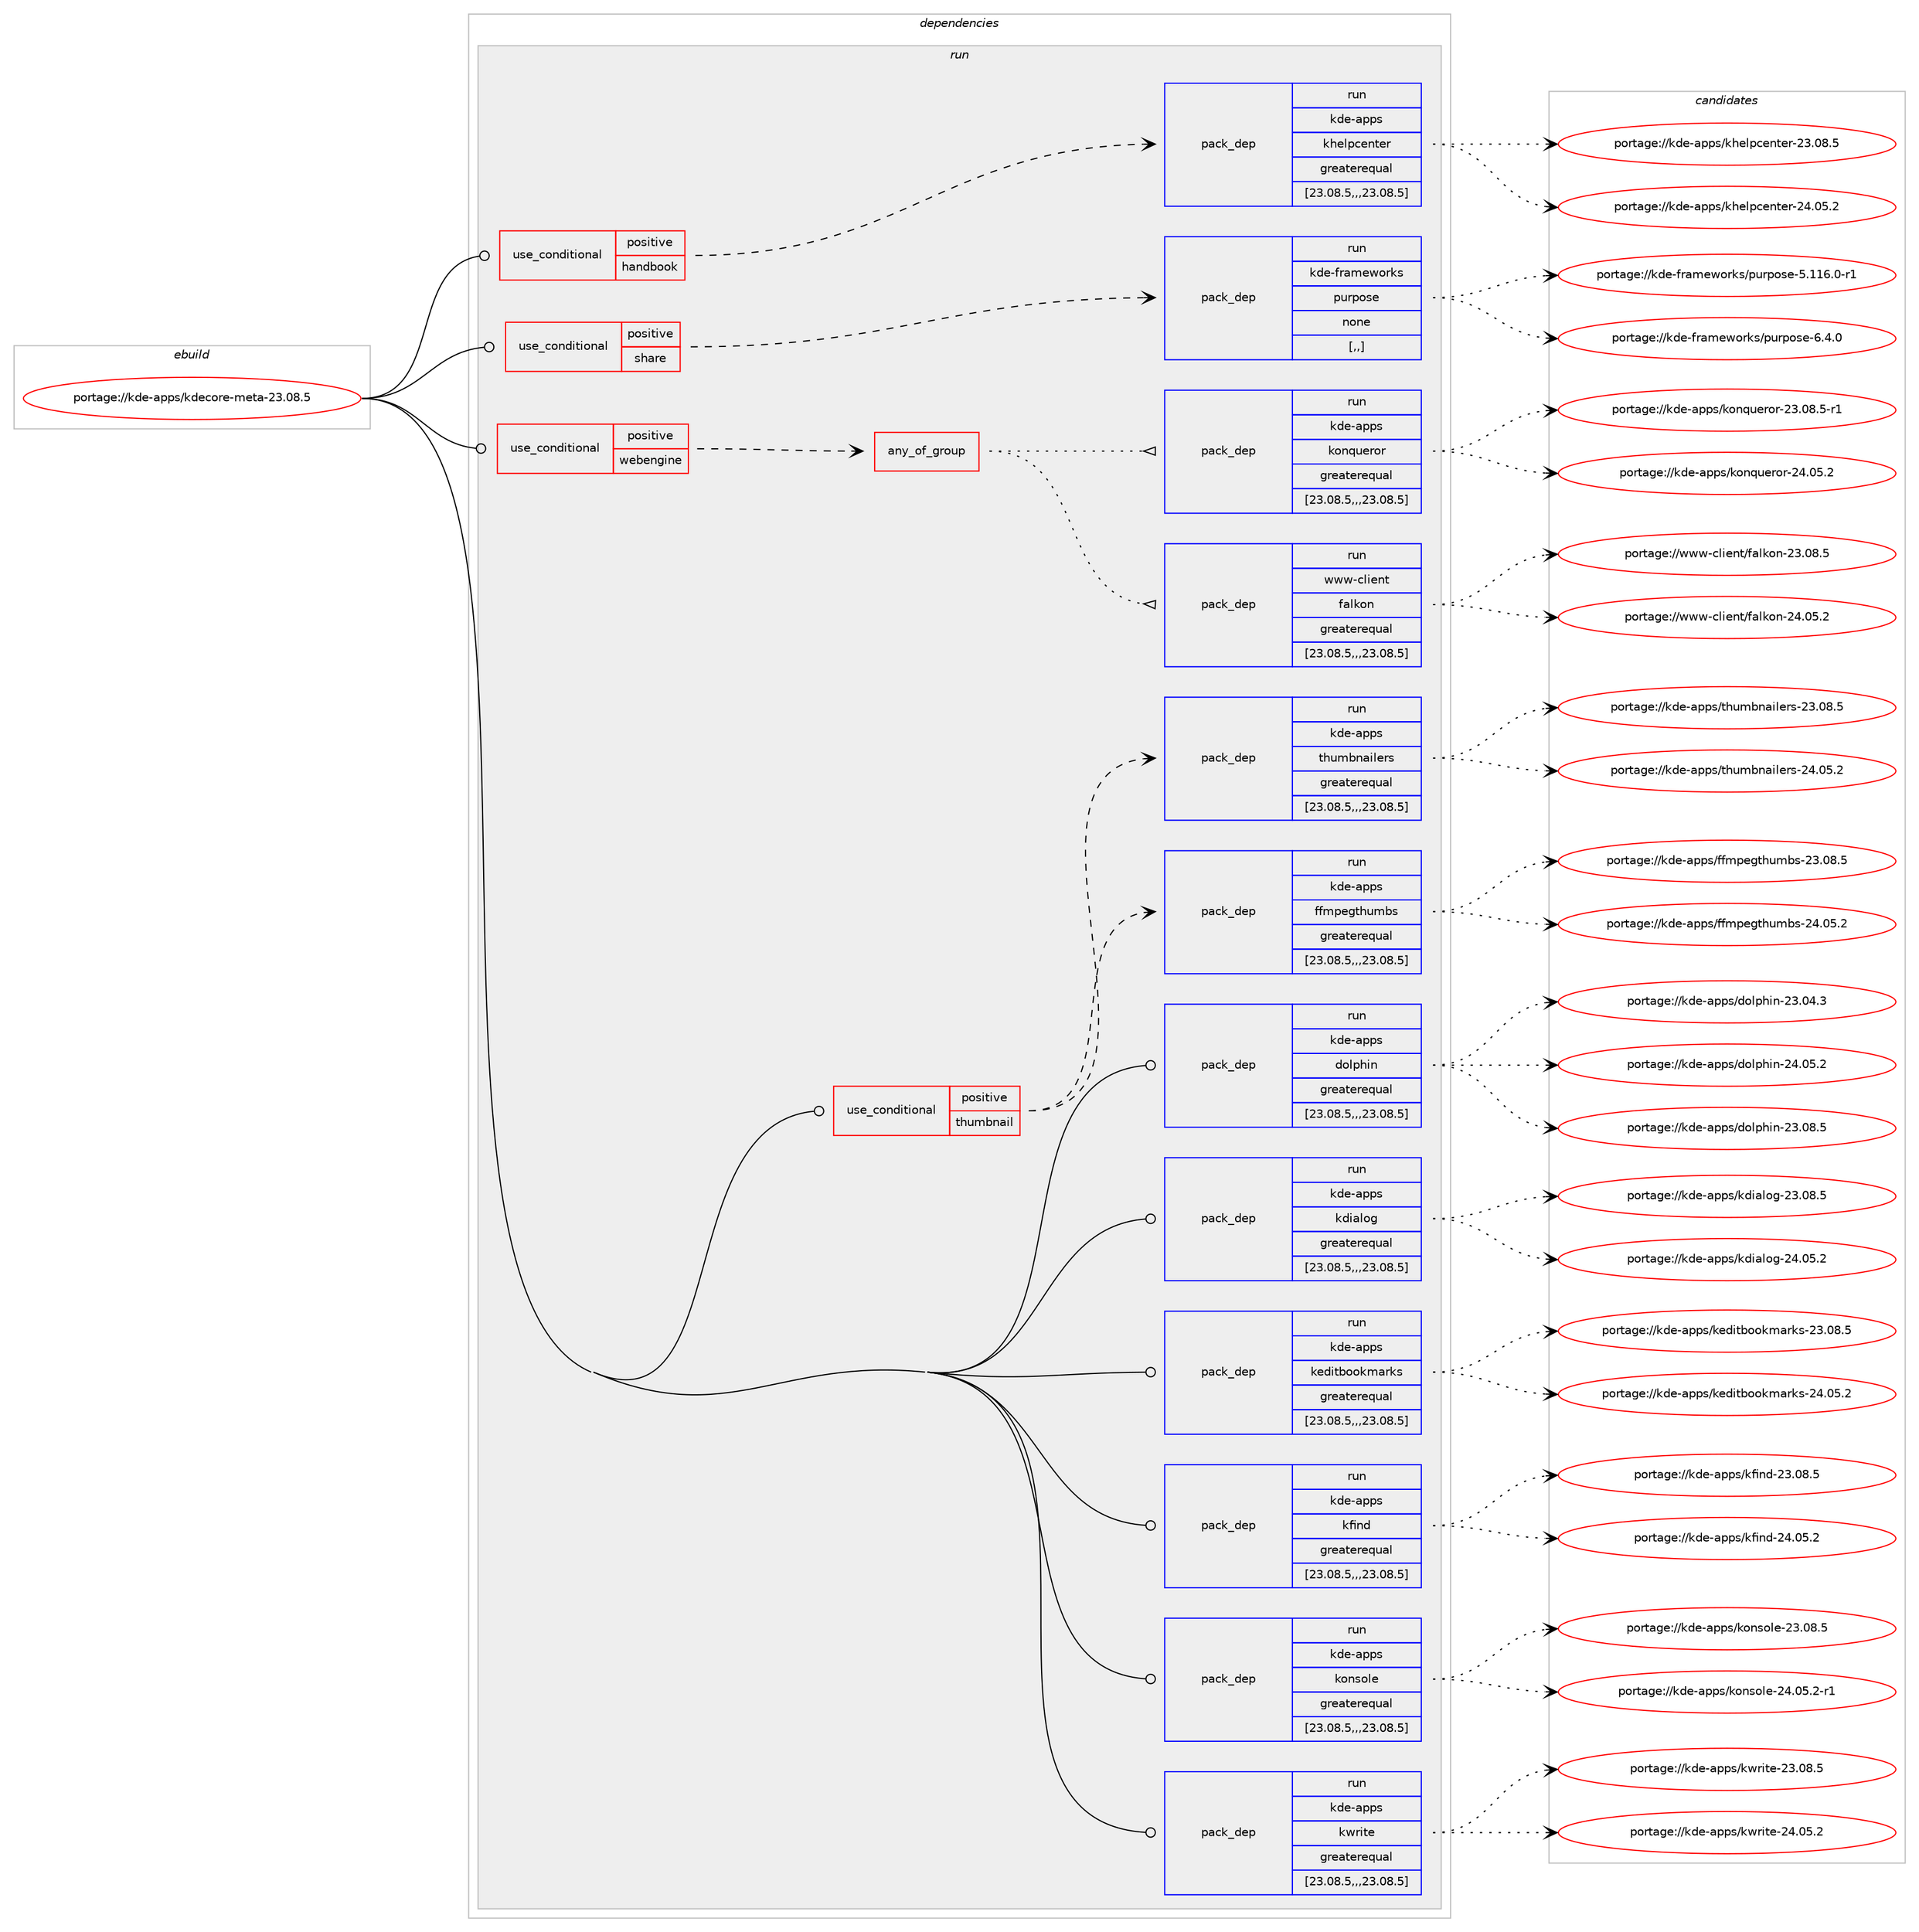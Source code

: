 digraph prolog {

# *************
# Graph options
# *************

newrank=true;
concentrate=true;
compound=true;
graph [rankdir=LR,fontname=Helvetica,fontsize=10,ranksep=1.5];#, ranksep=2.5, nodesep=0.2];
edge  [arrowhead=vee];
node  [fontname=Helvetica,fontsize=10];

# **********
# The ebuild
# **********

subgraph cluster_leftcol {
color=gray;
rank=same;
label=<<i>ebuild</i>>;
id [label="portage://kde-apps/kdecore-meta-23.08.5", color=red, width=4, href="../kde-apps/kdecore-meta-23.08.5.svg"];
}

# ****************
# The dependencies
# ****************

subgraph cluster_midcol {
color=gray;
label=<<i>dependencies</i>>;
subgraph cluster_compile {
fillcolor="#eeeeee";
style=filled;
label=<<i>compile</i>>;
}
subgraph cluster_compileandrun {
fillcolor="#eeeeee";
style=filled;
label=<<i>compile and run</i>>;
}
subgraph cluster_run {
fillcolor="#eeeeee";
style=filled;
label=<<i>run</i>>;
subgraph cond66753 {
dependency250365 [label=<<TABLE BORDER="0" CELLBORDER="1" CELLSPACING="0" CELLPADDING="4"><TR><TD ROWSPAN="3" CELLPADDING="10">use_conditional</TD></TR><TR><TD>positive</TD></TR><TR><TD>handbook</TD></TR></TABLE>>, shape=none, color=red];
subgraph pack181840 {
dependency250366 [label=<<TABLE BORDER="0" CELLBORDER="1" CELLSPACING="0" CELLPADDING="4" WIDTH="220"><TR><TD ROWSPAN="6" CELLPADDING="30">pack_dep</TD></TR><TR><TD WIDTH="110">run</TD></TR><TR><TD>kde-apps</TD></TR><TR><TD>khelpcenter</TD></TR><TR><TD>greaterequal</TD></TR><TR><TD>[23.08.5,,,23.08.5]</TD></TR></TABLE>>, shape=none, color=blue];
}
dependency250365:e -> dependency250366:w [weight=20,style="dashed",arrowhead="vee"];
}
id:e -> dependency250365:w [weight=20,style="solid",arrowhead="odot"];
subgraph cond66754 {
dependency250367 [label=<<TABLE BORDER="0" CELLBORDER="1" CELLSPACING="0" CELLPADDING="4"><TR><TD ROWSPAN="3" CELLPADDING="10">use_conditional</TD></TR><TR><TD>positive</TD></TR><TR><TD>share</TD></TR></TABLE>>, shape=none, color=red];
subgraph pack181841 {
dependency250368 [label=<<TABLE BORDER="0" CELLBORDER="1" CELLSPACING="0" CELLPADDING="4" WIDTH="220"><TR><TD ROWSPAN="6" CELLPADDING="30">pack_dep</TD></TR><TR><TD WIDTH="110">run</TD></TR><TR><TD>kde-frameworks</TD></TR><TR><TD>purpose</TD></TR><TR><TD>none</TD></TR><TR><TD>[,,]</TD></TR></TABLE>>, shape=none, color=blue];
}
dependency250367:e -> dependency250368:w [weight=20,style="dashed",arrowhead="vee"];
}
id:e -> dependency250367:w [weight=20,style="solid",arrowhead="odot"];
subgraph cond66755 {
dependency250369 [label=<<TABLE BORDER="0" CELLBORDER="1" CELLSPACING="0" CELLPADDING="4"><TR><TD ROWSPAN="3" CELLPADDING="10">use_conditional</TD></TR><TR><TD>positive</TD></TR><TR><TD>thumbnail</TD></TR></TABLE>>, shape=none, color=red];
subgraph pack181842 {
dependency250370 [label=<<TABLE BORDER="0" CELLBORDER="1" CELLSPACING="0" CELLPADDING="4" WIDTH="220"><TR><TD ROWSPAN="6" CELLPADDING="30">pack_dep</TD></TR><TR><TD WIDTH="110">run</TD></TR><TR><TD>kde-apps</TD></TR><TR><TD>ffmpegthumbs</TD></TR><TR><TD>greaterequal</TD></TR><TR><TD>[23.08.5,,,23.08.5]</TD></TR></TABLE>>, shape=none, color=blue];
}
dependency250369:e -> dependency250370:w [weight=20,style="dashed",arrowhead="vee"];
subgraph pack181843 {
dependency250371 [label=<<TABLE BORDER="0" CELLBORDER="1" CELLSPACING="0" CELLPADDING="4" WIDTH="220"><TR><TD ROWSPAN="6" CELLPADDING="30">pack_dep</TD></TR><TR><TD WIDTH="110">run</TD></TR><TR><TD>kde-apps</TD></TR><TR><TD>thumbnailers</TD></TR><TR><TD>greaterequal</TD></TR><TR><TD>[23.08.5,,,23.08.5]</TD></TR></TABLE>>, shape=none, color=blue];
}
dependency250369:e -> dependency250371:w [weight=20,style="dashed",arrowhead="vee"];
}
id:e -> dependency250369:w [weight=20,style="solid",arrowhead="odot"];
subgraph cond66756 {
dependency250372 [label=<<TABLE BORDER="0" CELLBORDER="1" CELLSPACING="0" CELLPADDING="4"><TR><TD ROWSPAN="3" CELLPADDING="10">use_conditional</TD></TR><TR><TD>positive</TD></TR><TR><TD>webengine</TD></TR></TABLE>>, shape=none, color=red];
subgraph any1612 {
dependency250373 [label=<<TABLE BORDER="0" CELLBORDER="1" CELLSPACING="0" CELLPADDING="4"><TR><TD CELLPADDING="10">any_of_group</TD></TR></TABLE>>, shape=none, color=red];subgraph pack181844 {
dependency250374 [label=<<TABLE BORDER="0" CELLBORDER="1" CELLSPACING="0" CELLPADDING="4" WIDTH="220"><TR><TD ROWSPAN="6" CELLPADDING="30">pack_dep</TD></TR><TR><TD WIDTH="110">run</TD></TR><TR><TD>www-client</TD></TR><TR><TD>falkon</TD></TR><TR><TD>greaterequal</TD></TR><TR><TD>[23.08.5,,,23.08.5]</TD></TR></TABLE>>, shape=none, color=blue];
}
dependency250373:e -> dependency250374:w [weight=20,style="dotted",arrowhead="oinv"];
subgraph pack181845 {
dependency250375 [label=<<TABLE BORDER="0" CELLBORDER="1" CELLSPACING="0" CELLPADDING="4" WIDTH="220"><TR><TD ROWSPAN="6" CELLPADDING="30">pack_dep</TD></TR><TR><TD WIDTH="110">run</TD></TR><TR><TD>kde-apps</TD></TR><TR><TD>konqueror</TD></TR><TR><TD>greaterequal</TD></TR><TR><TD>[23.08.5,,,23.08.5]</TD></TR></TABLE>>, shape=none, color=blue];
}
dependency250373:e -> dependency250375:w [weight=20,style="dotted",arrowhead="oinv"];
}
dependency250372:e -> dependency250373:w [weight=20,style="dashed",arrowhead="vee"];
}
id:e -> dependency250372:w [weight=20,style="solid",arrowhead="odot"];
subgraph pack181846 {
dependency250376 [label=<<TABLE BORDER="0" CELLBORDER="1" CELLSPACING="0" CELLPADDING="4" WIDTH="220"><TR><TD ROWSPAN="6" CELLPADDING="30">pack_dep</TD></TR><TR><TD WIDTH="110">run</TD></TR><TR><TD>kde-apps</TD></TR><TR><TD>dolphin</TD></TR><TR><TD>greaterequal</TD></TR><TR><TD>[23.08.5,,,23.08.5]</TD></TR></TABLE>>, shape=none, color=blue];
}
id:e -> dependency250376:w [weight=20,style="solid",arrowhead="odot"];
subgraph pack181847 {
dependency250377 [label=<<TABLE BORDER="0" CELLBORDER="1" CELLSPACING="0" CELLPADDING="4" WIDTH="220"><TR><TD ROWSPAN="6" CELLPADDING="30">pack_dep</TD></TR><TR><TD WIDTH="110">run</TD></TR><TR><TD>kde-apps</TD></TR><TR><TD>kdialog</TD></TR><TR><TD>greaterequal</TD></TR><TR><TD>[23.08.5,,,23.08.5]</TD></TR></TABLE>>, shape=none, color=blue];
}
id:e -> dependency250377:w [weight=20,style="solid",arrowhead="odot"];
subgraph pack181848 {
dependency250378 [label=<<TABLE BORDER="0" CELLBORDER="1" CELLSPACING="0" CELLPADDING="4" WIDTH="220"><TR><TD ROWSPAN="6" CELLPADDING="30">pack_dep</TD></TR><TR><TD WIDTH="110">run</TD></TR><TR><TD>kde-apps</TD></TR><TR><TD>keditbookmarks</TD></TR><TR><TD>greaterequal</TD></TR><TR><TD>[23.08.5,,,23.08.5]</TD></TR></TABLE>>, shape=none, color=blue];
}
id:e -> dependency250378:w [weight=20,style="solid",arrowhead="odot"];
subgraph pack181849 {
dependency250379 [label=<<TABLE BORDER="0" CELLBORDER="1" CELLSPACING="0" CELLPADDING="4" WIDTH="220"><TR><TD ROWSPAN="6" CELLPADDING="30">pack_dep</TD></TR><TR><TD WIDTH="110">run</TD></TR><TR><TD>kde-apps</TD></TR><TR><TD>kfind</TD></TR><TR><TD>greaterequal</TD></TR><TR><TD>[23.08.5,,,23.08.5]</TD></TR></TABLE>>, shape=none, color=blue];
}
id:e -> dependency250379:w [weight=20,style="solid",arrowhead="odot"];
subgraph pack181850 {
dependency250380 [label=<<TABLE BORDER="0" CELLBORDER="1" CELLSPACING="0" CELLPADDING="4" WIDTH="220"><TR><TD ROWSPAN="6" CELLPADDING="30">pack_dep</TD></TR><TR><TD WIDTH="110">run</TD></TR><TR><TD>kde-apps</TD></TR><TR><TD>konsole</TD></TR><TR><TD>greaterequal</TD></TR><TR><TD>[23.08.5,,,23.08.5]</TD></TR></TABLE>>, shape=none, color=blue];
}
id:e -> dependency250380:w [weight=20,style="solid",arrowhead="odot"];
subgraph pack181851 {
dependency250381 [label=<<TABLE BORDER="0" CELLBORDER="1" CELLSPACING="0" CELLPADDING="4" WIDTH="220"><TR><TD ROWSPAN="6" CELLPADDING="30">pack_dep</TD></TR><TR><TD WIDTH="110">run</TD></TR><TR><TD>kde-apps</TD></TR><TR><TD>kwrite</TD></TR><TR><TD>greaterequal</TD></TR><TR><TD>[23.08.5,,,23.08.5]</TD></TR></TABLE>>, shape=none, color=blue];
}
id:e -> dependency250381:w [weight=20,style="solid",arrowhead="odot"];
}
}

# **************
# The candidates
# **************

subgraph cluster_choices {
rank=same;
color=gray;
label=<<i>candidates</i>>;

subgraph choice181840 {
color=black;
nodesep=1;
choice107100101459711211211547107104101108112991011101161011144550524648534650 [label="portage://kde-apps/khelpcenter-24.05.2", color=red, width=4,href="../kde-apps/khelpcenter-24.05.2.svg"];
choice107100101459711211211547107104101108112991011101161011144550514648564653 [label="portage://kde-apps/khelpcenter-23.08.5", color=red, width=4,href="../kde-apps/khelpcenter-23.08.5.svg"];
dependency250366:e -> choice107100101459711211211547107104101108112991011101161011144550524648534650:w [style=dotted,weight="100"];
dependency250366:e -> choice107100101459711211211547107104101108112991011101161011144550514648564653:w [style=dotted,weight="100"];
}
subgraph choice181841 {
color=black;
nodesep=1;
choice107100101451021149710910111911111410711547112117114112111115101455446524648 [label="portage://kde-frameworks/purpose-6.4.0", color=red, width=4,href="../kde-frameworks/purpose-6.4.0.svg"];
choice10710010145102114971091011191111141071154711211711411211111510145534649495446484511449 [label="portage://kde-frameworks/purpose-5.116.0-r1", color=red, width=4,href="../kde-frameworks/purpose-5.116.0-r1.svg"];
dependency250368:e -> choice107100101451021149710910111911111410711547112117114112111115101455446524648:w [style=dotted,weight="100"];
dependency250368:e -> choice10710010145102114971091011191111141071154711211711411211111510145534649495446484511449:w [style=dotted,weight="100"];
}
subgraph choice181842 {
color=black;
nodesep=1;
choice107100101459711211211547102102109112101103116104117109981154550524648534650 [label="portage://kde-apps/ffmpegthumbs-24.05.2", color=red, width=4,href="../kde-apps/ffmpegthumbs-24.05.2.svg"];
choice107100101459711211211547102102109112101103116104117109981154550514648564653 [label="portage://kde-apps/ffmpegthumbs-23.08.5", color=red, width=4,href="../kde-apps/ffmpegthumbs-23.08.5.svg"];
dependency250370:e -> choice107100101459711211211547102102109112101103116104117109981154550524648534650:w [style=dotted,weight="100"];
dependency250370:e -> choice107100101459711211211547102102109112101103116104117109981154550514648564653:w [style=dotted,weight="100"];
}
subgraph choice181843 {
color=black;
nodesep=1;
choice10710010145971121121154711610411710998110971051081011141154550524648534650 [label="portage://kde-apps/thumbnailers-24.05.2", color=red, width=4,href="../kde-apps/thumbnailers-24.05.2.svg"];
choice10710010145971121121154711610411710998110971051081011141154550514648564653 [label="portage://kde-apps/thumbnailers-23.08.5", color=red, width=4,href="../kde-apps/thumbnailers-23.08.5.svg"];
dependency250371:e -> choice10710010145971121121154711610411710998110971051081011141154550524648534650:w [style=dotted,weight="100"];
dependency250371:e -> choice10710010145971121121154711610411710998110971051081011141154550514648564653:w [style=dotted,weight="100"];
}
subgraph choice181844 {
color=black;
nodesep=1;
choice119119119459910810510111011647102971081071111104550524648534650 [label="portage://www-client/falkon-24.05.2", color=red, width=4,href="../www-client/falkon-24.05.2.svg"];
choice119119119459910810510111011647102971081071111104550514648564653 [label="portage://www-client/falkon-23.08.5", color=red, width=4,href="../www-client/falkon-23.08.5.svg"];
dependency250374:e -> choice119119119459910810510111011647102971081071111104550524648534650:w [style=dotted,weight="100"];
dependency250374:e -> choice119119119459910810510111011647102971081071111104550514648564653:w [style=dotted,weight="100"];
}
subgraph choice181845 {
color=black;
nodesep=1;
choice1071001014597112112115471071111101131171011141111144550524648534650 [label="portage://kde-apps/konqueror-24.05.2", color=red, width=4,href="../kde-apps/konqueror-24.05.2.svg"];
choice10710010145971121121154710711111011311710111411111445505146485646534511449 [label="portage://kde-apps/konqueror-23.08.5-r1", color=red, width=4,href="../kde-apps/konqueror-23.08.5-r1.svg"];
dependency250375:e -> choice1071001014597112112115471071111101131171011141111144550524648534650:w [style=dotted,weight="100"];
dependency250375:e -> choice10710010145971121121154710711111011311710111411111445505146485646534511449:w [style=dotted,weight="100"];
}
subgraph choice181846 {
color=black;
nodesep=1;
choice1071001014597112112115471001111081121041051104550524648534650 [label="portage://kde-apps/dolphin-24.05.2", color=red, width=4,href="../kde-apps/dolphin-24.05.2.svg"];
choice1071001014597112112115471001111081121041051104550514648564653 [label="portage://kde-apps/dolphin-23.08.5", color=red, width=4,href="../kde-apps/dolphin-23.08.5.svg"];
choice1071001014597112112115471001111081121041051104550514648524651 [label="portage://kde-apps/dolphin-23.04.3", color=red, width=4,href="../kde-apps/dolphin-23.04.3.svg"];
dependency250376:e -> choice1071001014597112112115471001111081121041051104550524648534650:w [style=dotted,weight="100"];
dependency250376:e -> choice1071001014597112112115471001111081121041051104550514648564653:w [style=dotted,weight="100"];
dependency250376:e -> choice1071001014597112112115471001111081121041051104550514648524651:w [style=dotted,weight="100"];
}
subgraph choice181847 {
color=black;
nodesep=1;
choice107100101459711211211547107100105971081111034550524648534650 [label="portage://kde-apps/kdialog-24.05.2", color=red, width=4,href="../kde-apps/kdialog-24.05.2.svg"];
choice107100101459711211211547107100105971081111034550514648564653 [label="portage://kde-apps/kdialog-23.08.5", color=red, width=4,href="../kde-apps/kdialog-23.08.5.svg"];
dependency250377:e -> choice107100101459711211211547107100105971081111034550524648534650:w [style=dotted,weight="100"];
dependency250377:e -> choice107100101459711211211547107100105971081111034550514648564653:w [style=dotted,weight="100"];
}
subgraph choice181848 {
color=black;
nodesep=1;
choice10710010145971121121154710710110010511698111111107109971141071154550524648534650 [label="portage://kde-apps/keditbookmarks-24.05.2", color=red, width=4,href="../kde-apps/keditbookmarks-24.05.2.svg"];
choice10710010145971121121154710710110010511698111111107109971141071154550514648564653 [label="portage://kde-apps/keditbookmarks-23.08.5", color=red, width=4,href="../kde-apps/keditbookmarks-23.08.5.svg"];
dependency250378:e -> choice10710010145971121121154710710110010511698111111107109971141071154550524648534650:w [style=dotted,weight="100"];
dependency250378:e -> choice10710010145971121121154710710110010511698111111107109971141071154550514648564653:w [style=dotted,weight="100"];
}
subgraph choice181849 {
color=black;
nodesep=1;
choice1071001014597112112115471071021051101004550524648534650 [label="portage://kde-apps/kfind-24.05.2", color=red, width=4,href="../kde-apps/kfind-24.05.2.svg"];
choice1071001014597112112115471071021051101004550514648564653 [label="portage://kde-apps/kfind-23.08.5", color=red, width=4,href="../kde-apps/kfind-23.08.5.svg"];
dependency250379:e -> choice1071001014597112112115471071021051101004550524648534650:w [style=dotted,weight="100"];
dependency250379:e -> choice1071001014597112112115471071021051101004550514648564653:w [style=dotted,weight="100"];
}
subgraph choice181850 {
color=black;
nodesep=1;
choice10710010145971121121154710711111011511110810145505246485346504511449 [label="portage://kde-apps/konsole-24.05.2-r1", color=red, width=4,href="../kde-apps/konsole-24.05.2-r1.svg"];
choice1071001014597112112115471071111101151111081014550514648564653 [label="portage://kde-apps/konsole-23.08.5", color=red, width=4,href="../kde-apps/konsole-23.08.5.svg"];
dependency250380:e -> choice10710010145971121121154710711111011511110810145505246485346504511449:w [style=dotted,weight="100"];
dependency250380:e -> choice1071001014597112112115471071111101151111081014550514648564653:w [style=dotted,weight="100"];
}
subgraph choice181851 {
color=black;
nodesep=1;
choice1071001014597112112115471071191141051161014550524648534650 [label="portage://kde-apps/kwrite-24.05.2", color=red, width=4,href="../kde-apps/kwrite-24.05.2.svg"];
choice1071001014597112112115471071191141051161014550514648564653 [label="portage://kde-apps/kwrite-23.08.5", color=red, width=4,href="../kde-apps/kwrite-23.08.5.svg"];
dependency250381:e -> choice1071001014597112112115471071191141051161014550524648534650:w [style=dotted,weight="100"];
dependency250381:e -> choice1071001014597112112115471071191141051161014550514648564653:w [style=dotted,weight="100"];
}
}

}
